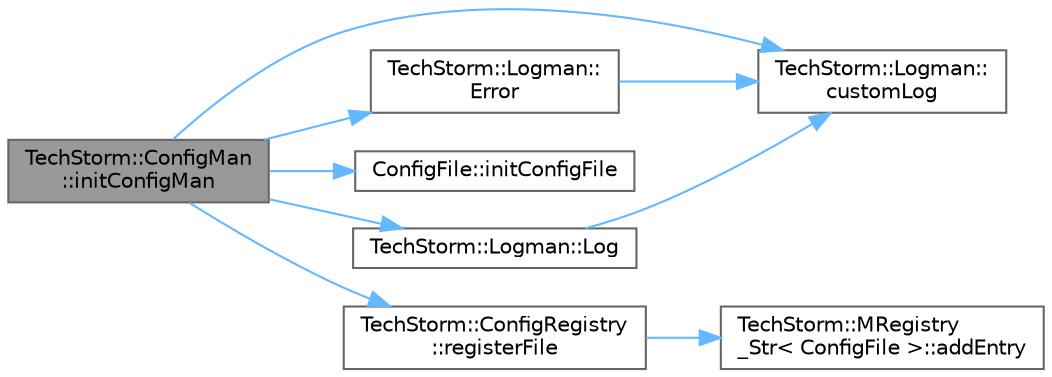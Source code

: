 digraph "TechStorm::ConfigMan::initConfigMan"
{
 // LATEX_PDF_SIZE
  bgcolor="transparent";
  edge [fontname=Helvetica,fontsize=10,labelfontname=Helvetica,labelfontsize=10];
  node [fontname=Helvetica,fontsize=10,shape=box,height=0.2,width=0.4];
  rankdir="LR";
  Node1 [id="Node000001",label="TechStorm::ConfigMan\l::initConfigMan",height=0.2,width=0.4,color="gray40", fillcolor="grey60", style="filled", fontcolor="black",tooltip=" "];
  Node1 -> Node2 [id="edge1_Node000001_Node000002",color="steelblue1",style="solid",tooltip=" "];
  Node2 [id="Node000002",label="TechStorm::Logman::\lcustomLog",height=0.2,width=0.4,color="grey40", fillcolor="white", style="filled",URL="$class_tech_storm_1_1_logman.html#a1739c1a491fb2298e18e72fbcc28ff1a",tooltip=" "];
  Node1 -> Node3 [id="edge2_Node000001_Node000003",color="steelblue1",style="solid",tooltip=" "];
  Node3 [id="Node000003",label="TechStorm::Logman::\lError",height=0.2,width=0.4,color="grey40", fillcolor="white", style="filled",URL="$class_tech_storm_1_1_logman.html#a16155438891811a39b9eb6432119c8c6",tooltip=" "];
  Node3 -> Node2 [id="edge3_Node000003_Node000002",color="steelblue1",style="solid",tooltip=" "];
  Node1 -> Node4 [id="edge4_Node000001_Node000004",color="steelblue1",style="solid",tooltip=" "];
  Node4 [id="Node000004",label="ConfigFile::initConfigFile",height=0.2,width=0.4,color="grey40", fillcolor="white", style="filled",URL="$class_config_file.html#a2a54bf197e7091d6ee965198dd4efc20",tooltip=" "];
  Node1 -> Node5 [id="edge5_Node000001_Node000005",color="steelblue1",style="solid",tooltip=" "];
  Node5 [id="Node000005",label="TechStorm::Logman::Log",height=0.2,width=0.4,color="grey40", fillcolor="white", style="filled",URL="$class_tech_storm_1_1_logman.html#a2611f2e57acec3f59d618e5a26490dc0",tooltip=" "];
  Node5 -> Node2 [id="edge6_Node000005_Node000002",color="steelblue1",style="solid",tooltip=" "];
  Node1 -> Node6 [id="edge7_Node000001_Node000006",color="steelblue1",style="solid",tooltip=" "];
  Node6 [id="Node000006",label="TechStorm::ConfigRegistry\l::registerFile",height=0.2,width=0.4,color="grey40", fillcolor="white", style="filled",URL="$class_tech_storm_1_1_config_registry.html#a3dd6fb48122de963fd359a8c4a641256",tooltip=" "];
  Node6 -> Node7 [id="edge8_Node000006_Node000007",color="steelblue1",style="solid",tooltip=" "];
  Node7 [id="Node000007",label="TechStorm::MRegistry\l_Str\< ConfigFile \>::addEntry",height=0.2,width=0.4,color="grey40", fillcolor="white", style="filled",URL="$class_tech_storm_1_1_m_registry___str.html#a31f0ebe2a78a87f8d2b3480fd7e4d911",tooltip=" "];
}
